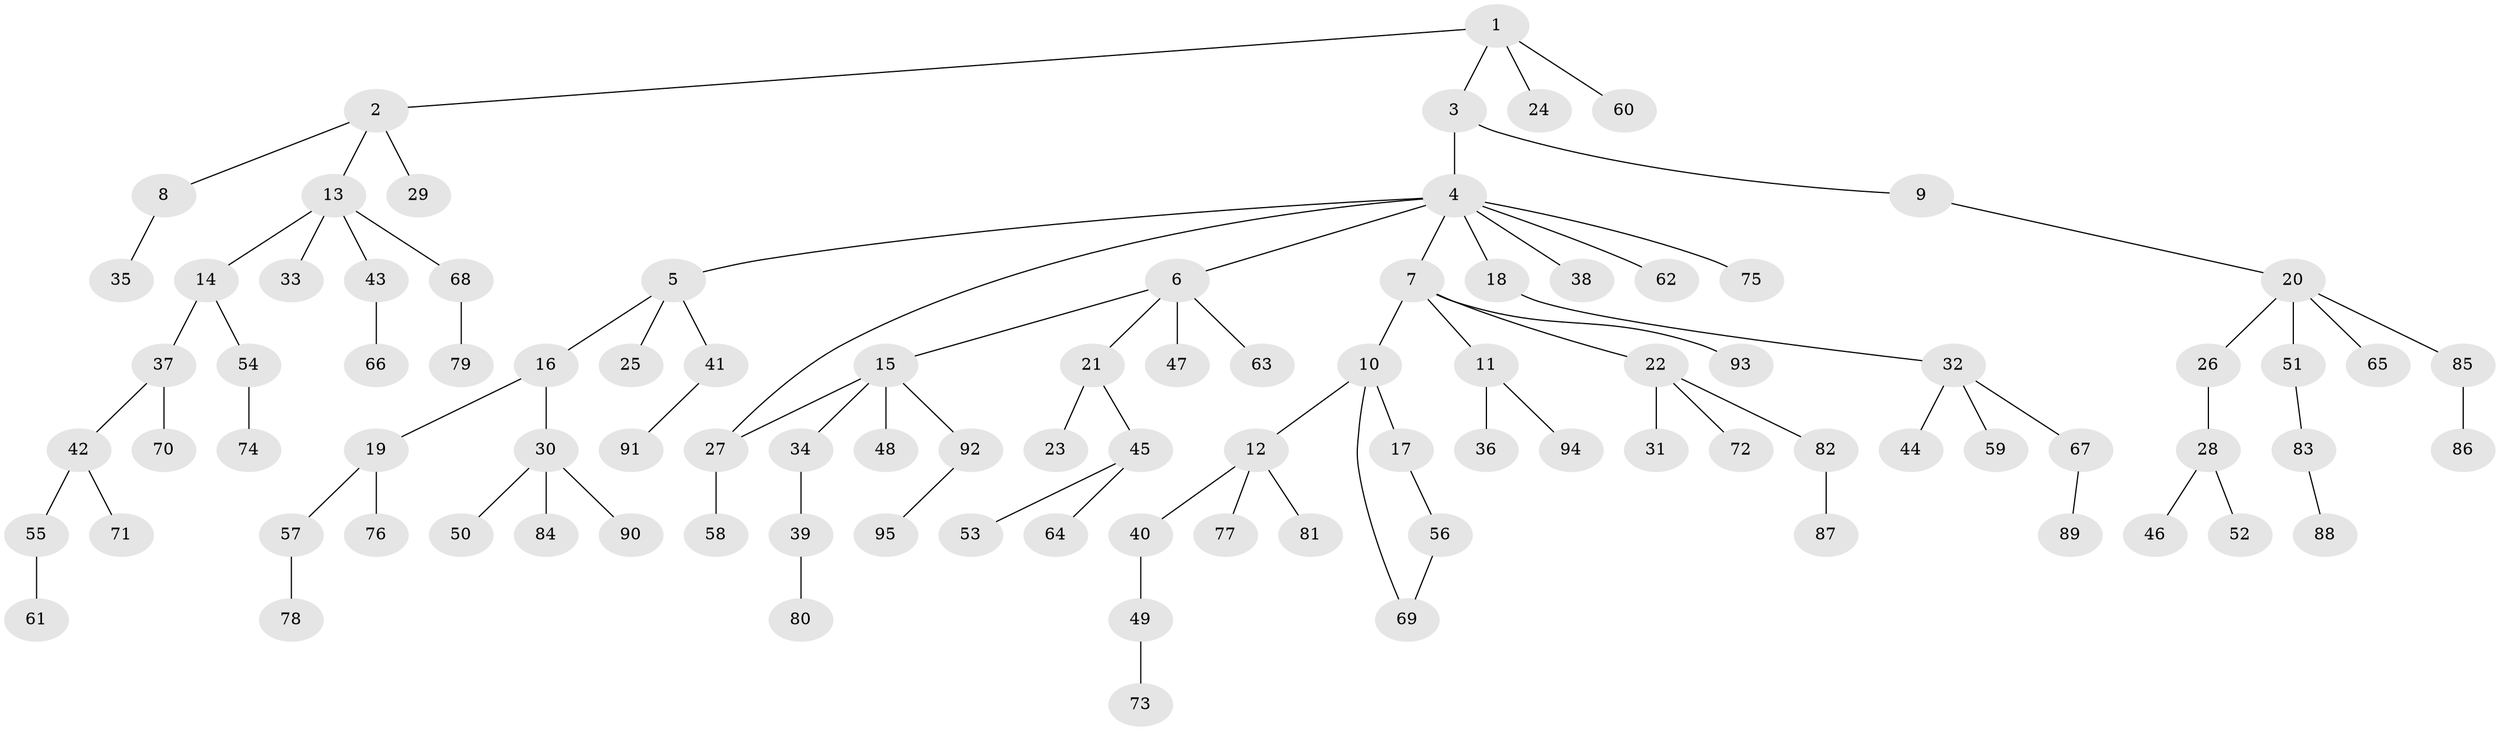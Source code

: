 // coarse degree distribution, {6: 0.015151515151515152, 3: 0.045454545454545456, 11: 0.015151515151515152, 4: 0.10606060606060606, 7: 0.015151515151515152, 2: 0.24242424242424243, 5: 0.015151515151515152, 1: 0.5454545454545454}
// Generated by graph-tools (version 1.1) at 2025/23/03/03/25 07:23:35]
// undirected, 95 vertices, 96 edges
graph export_dot {
graph [start="1"]
  node [color=gray90,style=filled];
  1;
  2;
  3;
  4;
  5;
  6;
  7;
  8;
  9;
  10;
  11;
  12;
  13;
  14;
  15;
  16;
  17;
  18;
  19;
  20;
  21;
  22;
  23;
  24;
  25;
  26;
  27;
  28;
  29;
  30;
  31;
  32;
  33;
  34;
  35;
  36;
  37;
  38;
  39;
  40;
  41;
  42;
  43;
  44;
  45;
  46;
  47;
  48;
  49;
  50;
  51;
  52;
  53;
  54;
  55;
  56;
  57;
  58;
  59;
  60;
  61;
  62;
  63;
  64;
  65;
  66;
  67;
  68;
  69;
  70;
  71;
  72;
  73;
  74;
  75;
  76;
  77;
  78;
  79;
  80;
  81;
  82;
  83;
  84;
  85;
  86;
  87;
  88;
  89;
  90;
  91;
  92;
  93;
  94;
  95;
  1 -- 2;
  1 -- 3;
  1 -- 24;
  1 -- 60;
  2 -- 8;
  2 -- 13;
  2 -- 29;
  3 -- 4;
  3 -- 9;
  4 -- 5;
  4 -- 6;
  4 -- 7;
  4 -- 18;
  4 -- 38;
  4 -- 62;
  4 -- 75;
  4 -- 27;
  5 -- 16;
  5 -- 25;
  5 -- 41;
  6 -- 15;
  6 -- 21;
  6 -- 47;
  6 -- 63;
  7 -- 10;
  7 -- 11;
  7 -- 22;
  7 -- 93;
  8 -- 35;
  9 -- 20;
  10 -- 12;
  10 -- 17;
  10 -- 69;
  11 -- 36;
  11 -- 94;
  12 -- 40;
  12 -- 77;
  12 -- 81;
  13 -- 14;
  13 -- 33;
  13 -- 43;
  13 -- 68;
  14 -- 37;
  14 -- 54;
  15 -- 27;
  15 -- 34;
  15 -- 48;
  15 -- 92;
  16 -- 19;
  16 -- 30;
  17 -- 56;
  18 -- 32;
  19 -- 57;
  19 -- 76;
  20 -- 26;
  20 -- 51;
  20 -- 65;
  20 -- 85;
  21 -- 23;
  21 -- 45;
  22 -- 31;
  22 -- 72;
  22 -- 82;
  26 -- 28;
  27 -- 58;
  28 -- 46;
  28 -- 52;
  30 -- 50;
  30 -- 84;
  30 -- 90;
  32 -- 44;
  32 -- 59;
  32 -- 67;
  34 -- 39;
  37 -- 42;
  37 -- 70;
  39 -- 80;
  40 -- 49;
  41 -- 91;
  42 -- 55;
  42 -- 71;
  43 -- 66;
  45 -- 53;
  45 -- 64;
  49 -- 73;
  51 -- 83;
  54 -- 74;
  55 -- 61;
  56 -- 69;
  57 -- 78;
  67 -- 89;
  68 -- 79;
  82 -- 87;
  83 -- 88;
  85 -- 86;
  92 -- 95;
}
